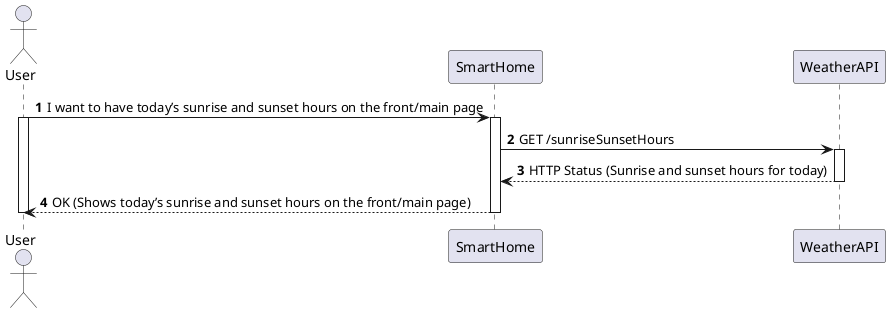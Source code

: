 @startuml
'https://plantuml.com/sequence-diagram
!pragma layout smetana

autonumber
actor "User" as User

participant "SmartHome" as SmartHome
participant "WeatherAPI" as WeatherAPI

User -> SmartHome : I want to have today’s sunrise and sunset hours on the front/main page
activate SmartHome
activate User

SmartHome -> WeatherAPI : GET /sunriseSunsetHours
activate WeatherAPI
WeatherAPI --> SmartHome : HTTP Status (Sunrise and sunset hours for today)
deactivate WeatherAPI

SmartHome --> User : OK (Shows today’s sunrise and sunset hours on the front/main page)
deactivate SmartHome
deactivate User




@enduml